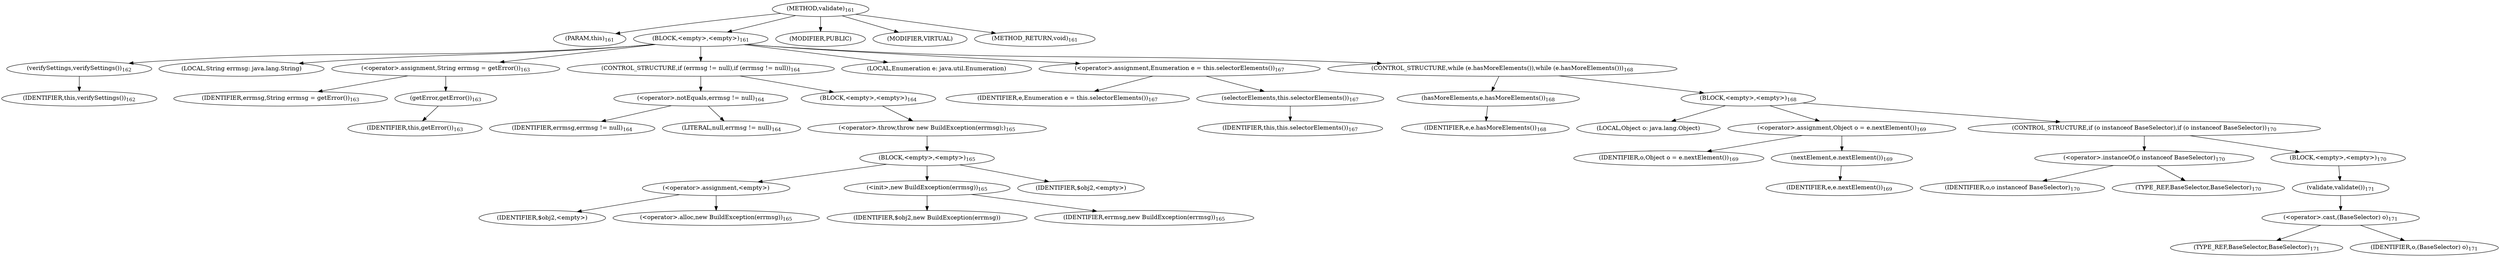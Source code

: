 digraph "validate" {  
"184" [label = <(METHOD,validate)<SUB>161</SUB>> ]
"8" [label = <(PARAM,this)<SUB>161</SUB>> ]
"185" [label = <(BLOCK,&lt;empty&gt;,&lt;empty&gt;)<SUB>161</SUB>> ]
"186" [label = <(verifySettings,verifySettings())<SUB>162</SUB>> ]
"7" [label = <(IDENTIFIER,this,verifySettings())<SUB>162</SUB>> ]
"187" [label = <(LOCAL,String errmsg: java.lang.String)> ]
"188" [label = <(&lt;operator&gt;.assignment,String errmsg = getError())<SUB>163</SUB>> ]
"189" [label = <(IDENTIFIER,errmsg,String errmsg = getError())<SUB>163</SUB>> ]
"190" [label = <(getError,getError())<SUB>163</SUB>> ]
"9" [label = <(IDENTIFIER,this,getError())<SUB>163</SUB>> ]
"191" [label = <(CONTROL_STRUCTURE,if (errmsg != null),if (errmsg != null))<SUB>164</SUB>> ]
"192" [label = <(&lt;operator&gt;.notEquals,errmsg != null)<SUB>164</SUB>> ]
"193" [label = <(IDENTIFIER,errmsg,errmsg != null)<SUB>164</SUB>> ]
"194" [label = <(LITERAL,null,errmsg != null)<SUB>164</SUB>> ]
"195" [label = <(BLOCK,&lt;empty&gt;,&lt;empty&gt;)<SUB>164</SUB>> ]
"196" [label = <(&lt;operator&gt;.throw,throw new BuildException(errmsg);)<SUB>165</SUB>> ]
"197" [label = <(BLOCK,&lt;empty&gt;,&lt;empty&gt;)<SUB>165</SUB>> ]
"198" [label = <(&lt;operator&gt;.assignment,&lt;empty&gt;)> ]
"199" [label = <(IDENTIFIER,$obj2,&lt;empty&gt;)> ]
"200" [label = <(&lt;operator&gt;.alloc,new BuildException(errmsg))<SUB>165</SUB>> ]
"201" [label = <(&lt;init&gt;,new BuildException(errmsg))<SUB>165</SUB>> ]
"202" [label = <(IDENTIFIER,$obj2,new BuildException(errmsg))> ]
"203" [label = <(IDENTIFIER,errmsg,new BuildException(errmsg))<SUB>165</SUB>> ]
"204" [label = <(IDENTIFIER,$obj2,&lt;empty&gt;)> ]
"205" [label = <(LOCAL,Enumeration e: java.util.Enumeration)> ]
"206" [label = <(&lt;operator&gt;.assignment,Enumeration e = this.selectorElements())<SUB>167</SUB>> ]
"207" [label = <(IDENTIFIER,e,Enumeration e = this.selectorElements())<SUB>167</SUB>> ]
"208" [label = <(selectorElements,this.selectorElements())<SUB>167</SUB>> ]
"10" [label = <(IDENTIFIER,this,this.selectorElements())<SUB>167</SUB>> ]
"209" [label = <(CONTROL_STRUCTURE,while (e.hasMoreElements()),while (e.hasMoreElements()))<SUB>168</SUB>> ]
"210" [label = <(hasMoreElements,e.hasMoreElements())<SUB>168</SUB>> ]
"211" [label = <(IDENTIFIER,e,e.hasMoreElements())<SUB>168</SUB>> ]
"212" [label = <(BLOCK,&lt;empty&gt;,&lt;empty&gt;)<SUB>168</SUB>> ]
"213" [label = <(LOCAL,Object o: java.lang.Object)> ]
"214" [label = <(&lt;operator&gt;.assignment,Object o = e.nextElement())<SUB>169</SUB>> ]
"215" [label = <(IDENTIFIER,o,Object o = e.nextElement())<SUB>169</SUB>> ]
"216" [label = <(nextElement,e.nextElement())<SUB>169</SUB>> ]
"217" [label = <(IDENTIFIER,e,e.nextElement())<SUB>169</SUB>> ]
"218" [label = <(CONTROL_STRUCTURE,if (o instanceof BaseSelector),if (o instanceof BaseSelector))<SUB>170</SUB>> ]
"219" [label = <(&lt;operator&gt;.instanceOf,o instanceof BaseSelector)<SUB>170</SUB>> ]
"220" [label = <(IDENTIFIER,o,o instanceof BaseSelector)<SUB>170</SUB>> ]
"221" [label = <(TYPE_REF,BaseSelector,BaseSelector)<SUB>170</SUB>> ]
"222" [label = <(BLOCK,&lt;empty&gt;,&lt;empty&gt;)<SUB>170</SUB>> ]
"223" [label = <(validate,validate())<SUB>171</SUB>> ]
"224" [label = <(&lt;operator&gt;.cast,(BaseSelector) o)<SUB>171</SUB>> ]
"225" [label = <(TYPE_REF,BaseSelector,BaseSelector)<SUB>171</SUB>> ]
"226" [label = <(IDENTIFIER,o,(BaseSelector) o)<SUB>171</SUB>> ]
"227" [label = <(MODIFIER,PUBLIC)> ]
"228" [label = <(MODIFIER,VIRTUAL)> ]
"229" [label = <(METHOD_RETURN,void)<SUB>161</SUB>> ]
  "184" -> "8" 
  "184" -> "185" 
  "184" -> "227" 
  "184" -> "228" 
  "184" -> "229" 
  "185" -> "186" 
  "185" -> "187" 
  "185" -> "188" 
  "185" -> "191" 
  "185" -> "205" 
  "185" -> "206" 
  "185" -> "209" 
  "186" -> "7" 
  "188" -> "189" 
  "188" -> "190" 
  "190" -> "9" 
  "191" -> "192" 
  "191" -> "195" 
  "192" -> "193" 
  "192" -> "194" 
  "195" -> "196" 
  "196" -> "197" 
  "197" -> "198" 
  "197" -> "201" 
  "197" -> "204" 
  "198" -> "199" 
  "198" -> "200" 
  "201" -> "202" 
  "201" -> "203" 
  "206" -> "207" 
  "206" -> "208" 
  "208" -> "10" 
  "209" -> "210" 
  "209" -> "212" 
  "210" -> "211" 
  "212" -> "213" 
  "212" -> "214" 
  "212" -> "218" 
  "214" -> "215" 
  "214" -> "216" 
  "216" -> "217" 
  "218" -> "219" 
  "218" -> "222" 
  "219" -> "220" 
  "219" -> "221" 
  "222" -> "223" 
  "223" -> "224" 
  "224" -> "225" 
  "224" -> "226" 
}
